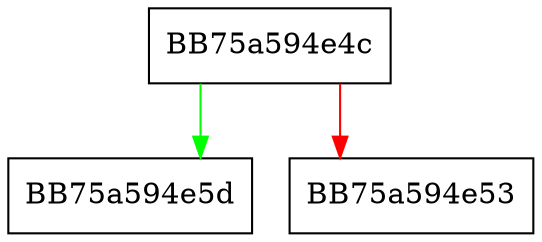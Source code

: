 digraph ChangeModeToParent {
  node [shape="box"];
  graph [splines=ortho];
  BB75a594e4c -> BB75a594e5d [color="green"];
  BB75a594e4c -> BB75a594e53 [color="red"];
}